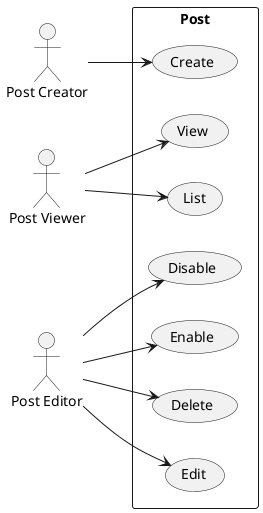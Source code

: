 @startuml

left to right direction

actor "Post Creator" as creator
actor "Post Viewer" as viewer
actor "Post Editor" as editor

rectangle Post {
    creator --> (Create)

    viewer --> (View)
    viewer --> (List)

    editor --> (Disable)
    editor --> (Enable)
    editor --> (Delete)
    editor --> (Edit)
}

@enduml
